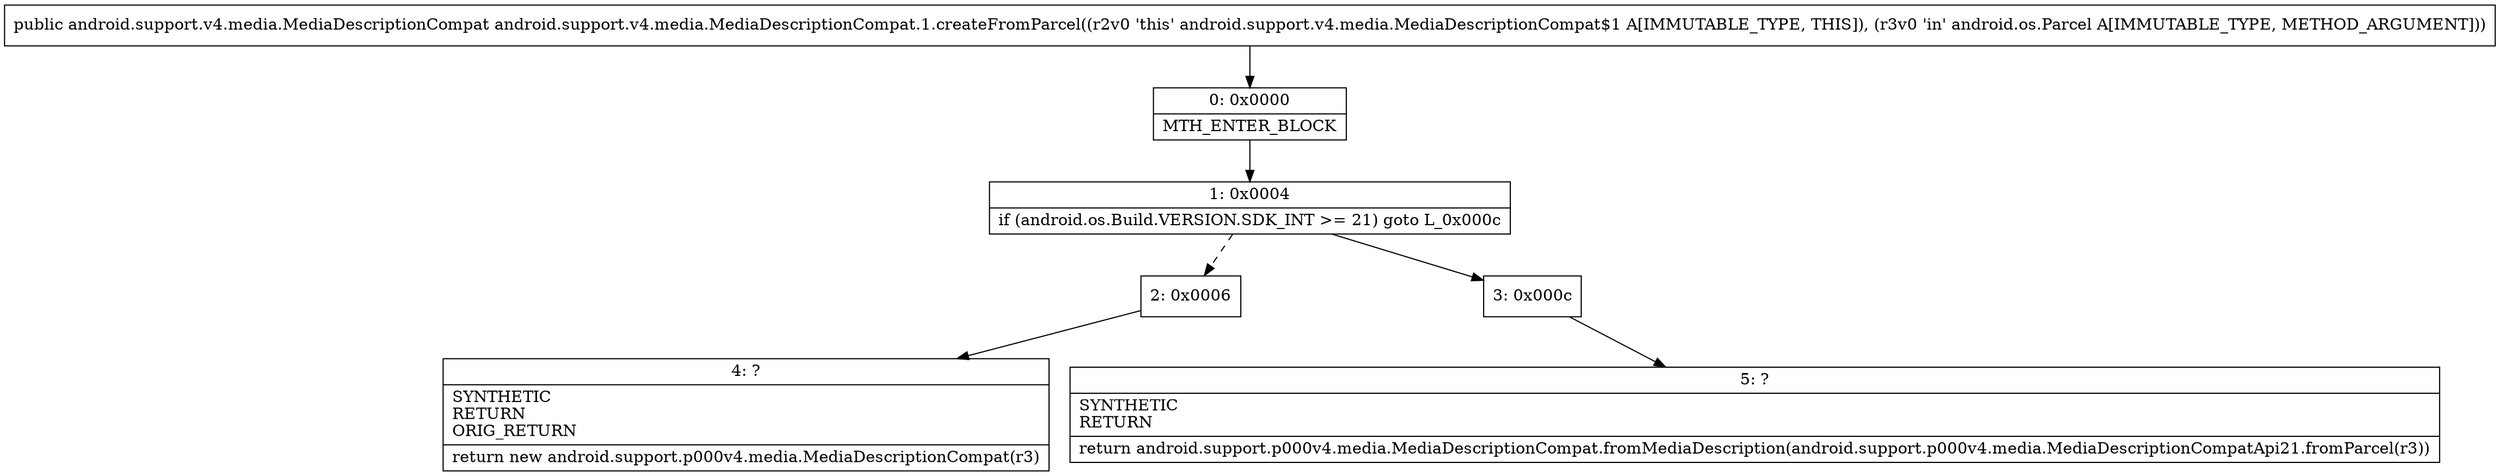 digraph "CFG forandroid.support.v4.media.MediaDescriptionCompat.1.createFromParcel(Landroid\/os\/Parcel;)Landroid\/support\/v4\/media\/MediaDescriptionCompat;" {
Node_0 [shape=record,label="{0\:\ 0x0000|MTH_ENTER_BLOCK\l}"];
Node_1 [shape=record,label="{1\:\ 0x0004|if (android.os.Build.VERSION.SDK_INT \>= 21) goto L_0x000c\l}"];
Node_2 [shape=record,label="{2\:\ 0x0006}"];
Node_3 [shape=record,label="{3\:\ 0x000c}"];
Node_4 [shape=record,label="{4\:\ ?|SYNTHETIC\lRETURN\lORIG_RETURN\l|return new android.support.p000v4.media.MediaDescriptionCompat(r3)\l}"];
Node_5 [shape=record,label="{5\:\ ?|SYNTHETIC\lRETURN\l|return android.support.p000v4.media.MediaDescriptionCompat.fromMediaDescription(android.support.p000v4.media.MediaDescriptionCompatApi21.fromParcel(r3))\l}"];
MethodNode[shape=record,label="{public android.support.v4.media.MediaDescriptionCompat android.support.v4.media.MediaDescriptionCompat.1.createFromParcel((r2v0 'this' android.support.v4.media.MediaDescriptionCompat$1 A[IMMUTABLE_TYPE, THIS]), (r3v0 'in' android.os.Parcel A[IMMUTABLE_TYPE, METHOD_ARGUMENT])) }"];
MethodNode -> Node_0;
Node_0 -> Node_1;
Node_1 -> Node_2[style=dashed];
Node_1 -> Node_3;
Node_2 -> Node_4;
Node_3 -> Node_5;
}

